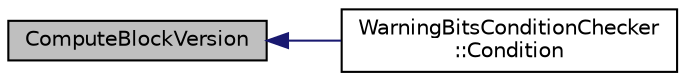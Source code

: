digraph "ComputeBlockVersion"
{
  edge [fontname="Helvetica",fontsize="10",labelfontname="Helvetica",labelfontsize="10"];
  node [fontname="Helvetica",fontsize="10",shape=record];
  rankdir="LR";
  Node26 [label="ComputeBlockVersion",height=0.2,width=0.4,color="black", fillcolor="grey75", style="filled", fontcolor="black"];
  Node26 -> Node27 [dir="back",color="midnightblue",fontsize="10",style="solid",fontname="Helvetica"];
  Node27 [label="WarningBitsConditionChecker\l::Condition",height=0.2,width=0.4,color="black", fillcolor="white", style="filled",URL="$de/d01/class_warning_bits_condition_checker.html#aae2fc419d193b147e8fad8121fb5e579"];
}
